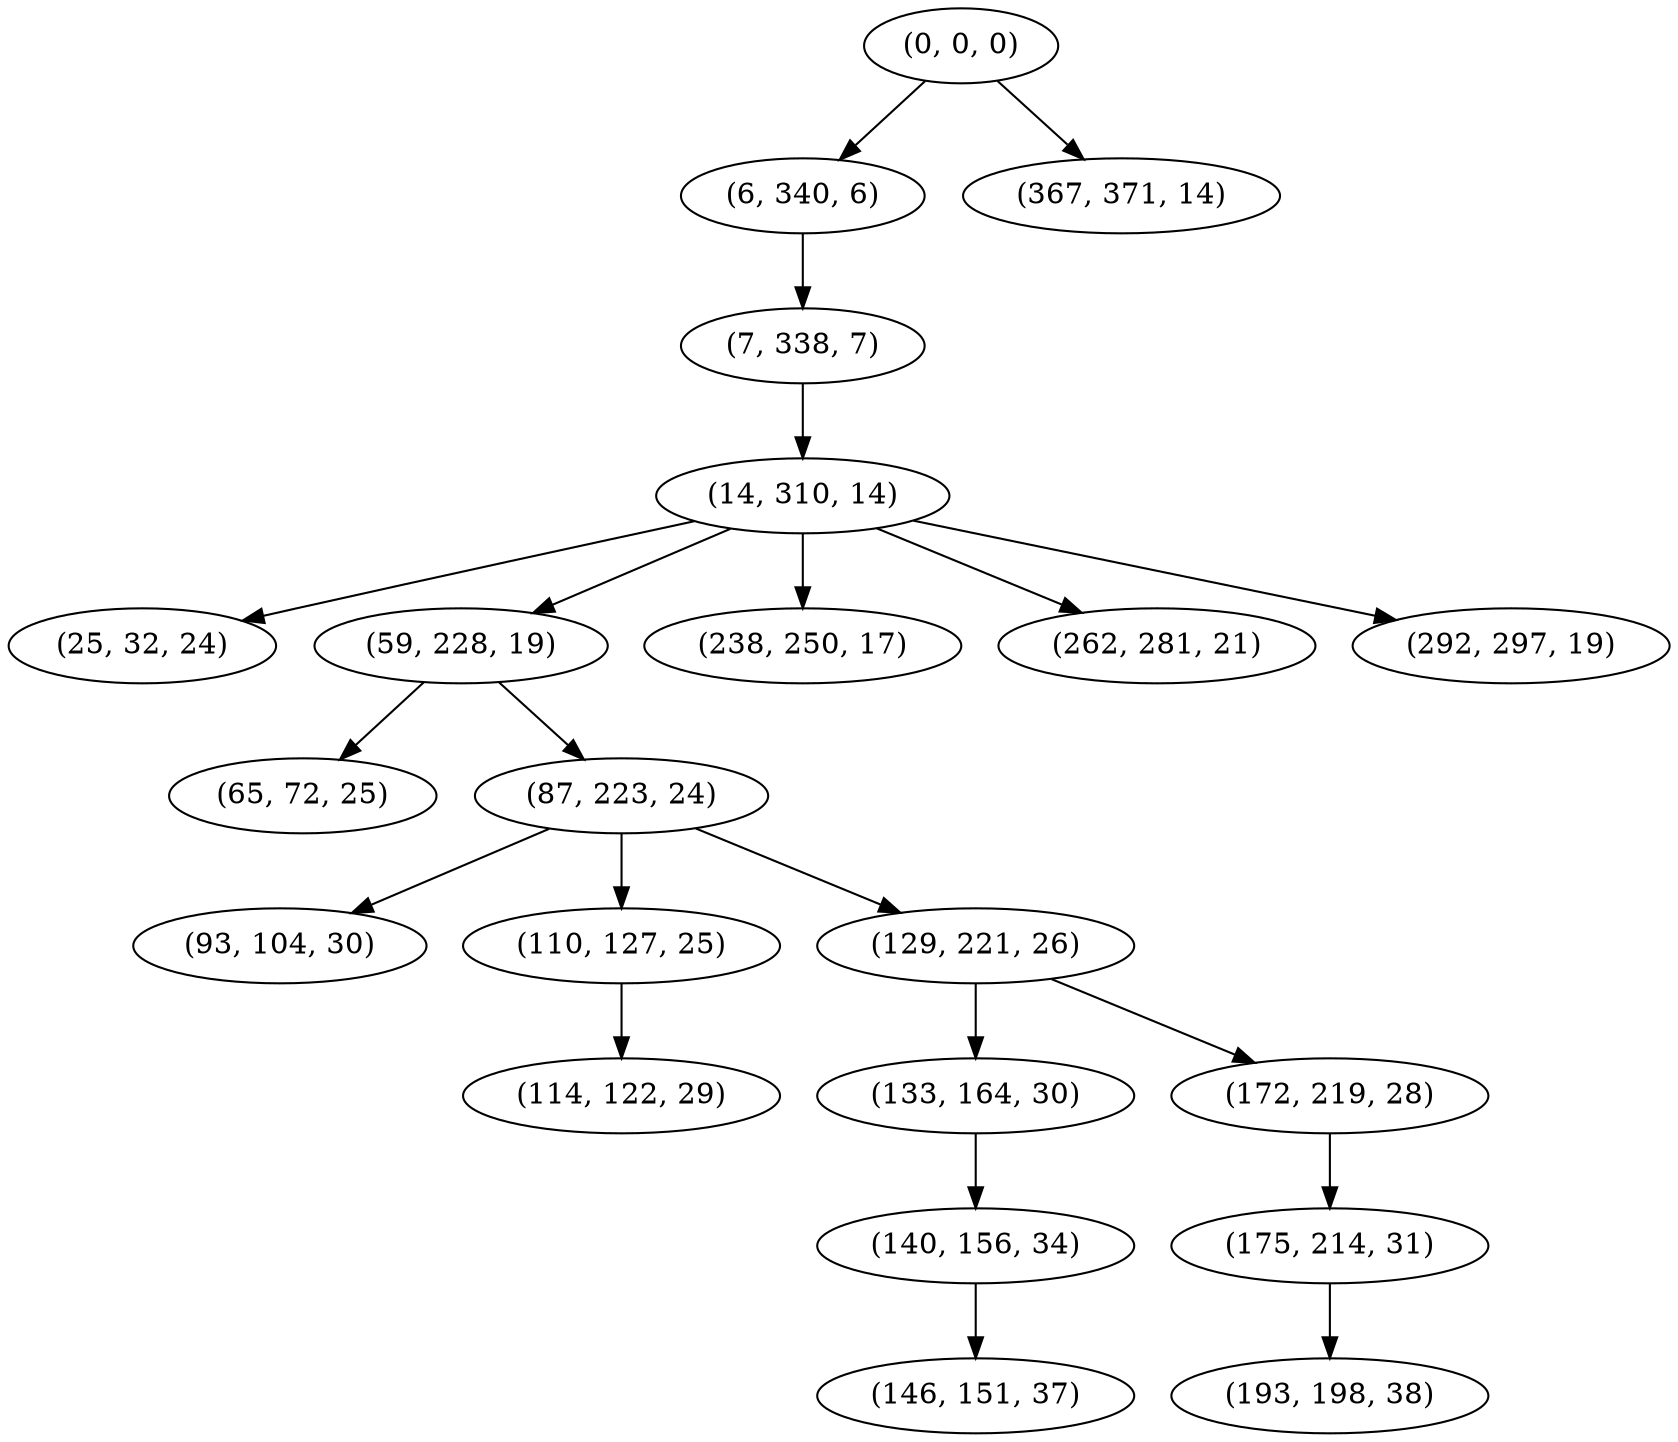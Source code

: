 digraph tree {
    "(0, 0, 0)";
    "(6, 340, 6)";
    "(7, 338, 7)";
    "(14, 310, 14)";
    "(25, 32, 24)";
    "(59, 228, 19)";
    "(65, 72, 25)";
    "(87, 223, 24)";
    "(93, 104, 30)";
    "(110, 127, 25)";
    "(114, 122, 29)";
    "(129, 221, 26)";
    "(133, 164, 30)";
    "(140, 156, 34)";
    "(146, 151, 37)";
    "(172, 219, 28)";
    "(175, 214, 31)";
    "(193, 198, 38)";
    "(238, 250, 17)";
    "(262, 281, 21)";
    "(292, 297, 19)";
    "(367, 371, 14)";
    "(0, 0, 0)" -> "(6, 340, 6)";
    "(0, 0, 0)" -> "(367, 371, 14)";
    "(6, 340, 6)" -> "(7, 338, 7)";
    "(7, 338, 7)" -> "(14, 310, 14)";
    "(14, 310, 14)" -> "(25, 32, 24)";
    "(14, 310, 14)" -> "(59, 228, 19)";
    "(14, 310, 14)" -> "(238, 250, 17)";
    "(14, 310, 14)" -> "(262, 281, 21)";
    "(14, 310, 14)" -> "(292, 297, 19)";
    "(59, 228, 19)" -> "(65, 72, 25)";
    "(59, 228, 19)" -> "(87, 223, 24)";
    "(87, 223, 24)" -> "(93, 104, 30)";
    "(87, 223, 24)" -> "(110, 127, 25)";
    "(87, 223, 24)" -> "(129, 221, 26)";
    "(110, 127, 25)" -> "(114, 122, 29)";
    "(129, 221, 26)" -> "(133, 164, 30)";
    "(129, 221, 26)" -> "(172, 219, 28)";
    "(133, 164, 30)" -> "(140, 156, 34)";
    "(140, 156, 34)" -> "(146, 151, 37)";
    "(172, 219, 28)" -> "(175, 214, 31)";
    "(175, 214, 31)" -> "(193, 198, 38)";
}
